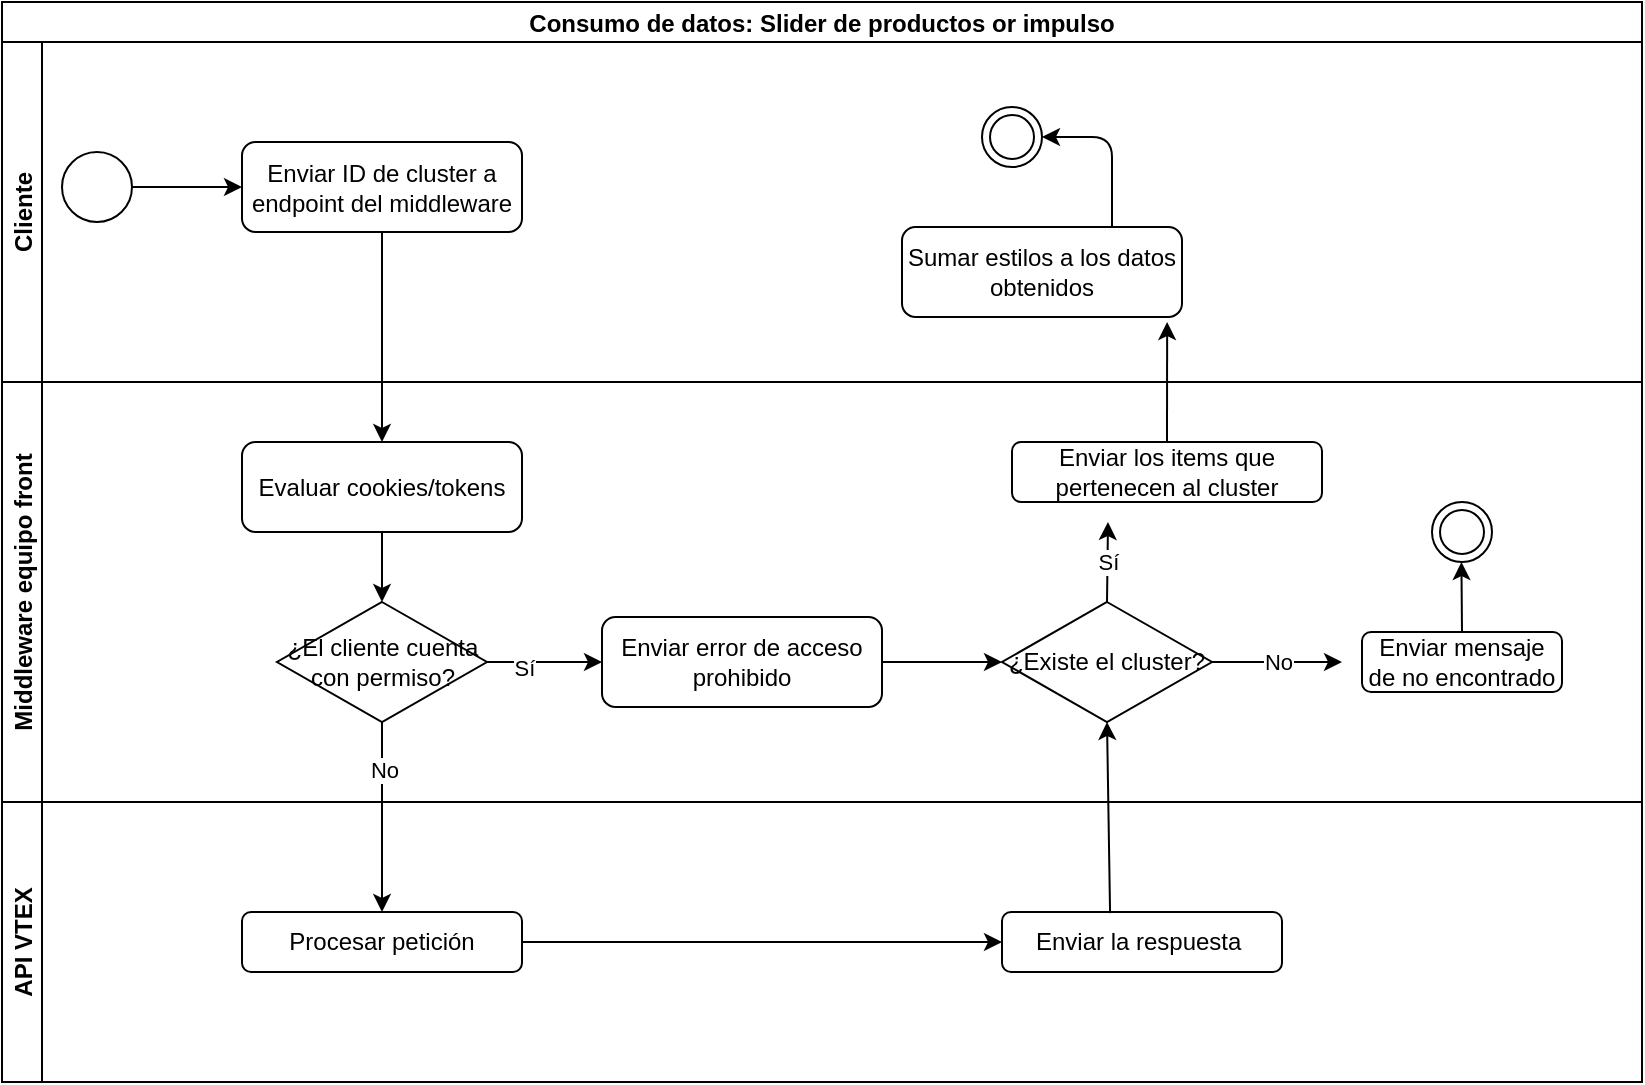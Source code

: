 <mxfile>
    <diagram id="sXNxEbq-t8nQGDKyHSqs" name="Página-1">
        <mxGraphModel dx="816" dy="683" grid="1" gridSize="10" guides="1" tooltips="1" connect="1" arrows="1" fold="1" page="1" pageScale="1" pageWidth="827" pageHeight="1169" math="0" shadow="0">
            <root>
                <mxCell id="0"/>
                <mxCell id="1" parent="0"/>
                <mxCell id="15" value="Consumo de datos: Slider de productos or impulso" style="swimlane;childLayout=stackLayout;resizeParent=1;resizeParentMax=0;horizontal=1;startSize=20;horizontalStack=0;" vertex="1" parent="1">
                    <mxGeometry x="20" y="60" width="820" height="540" as="geometry"/>
                </mxCell>
                <mxCell id="16" value="Cliente" style="swimlane;startSize=20;horizontal=0;" vertex="1" parent="15">
                    <mxGeometry y="20" width="820" height="170" as="geometry"/>
                </mxCell>
                <mxCell id="38" style="edgeStyle=none;html=1;exitX=0.5;exitY=0;exitDx=0;exitDy=0;entryX=0;entryY=0.5;entryDx=0;entryDy=0;" edge="1" parent="16" source="29" target="30">
                    <mxGeometry relative="1" as="geometry"/>
                </mxCell>
                <mxCell id="29" value="" style="ellipse;whiteSpace=wrap;html=1;aspect=fixed;direction=south;" vertex="1" parent="16">
                    <mxGeometry x="30" y="55" width="35" height="35" as="geometry"/>
                </mxCell>
                <mxCell id="30" value="Enviar ID de cluster a endpoint del middleware" style="rounded=1;whiteSpace=wrap;html=1;" vertex="1" parent="16">
                    <mxGeometry x="120" y="50" width="140" height="45" as="geometry"/>
                </mxCell>
                <mxCell id="64" value="Sumar estilos a los datos obtenidos" style="rounded=1;whiteSpace=wrap;html=1;" vertex="1" parent="16">
                    <mxGeometry x="450" y="92.5" width="140" height="45" as="geometry"/>
                </mxCell>
                <mxCell id="66" value="" style="ellipse;shape=doubleEllipse;whiteSpace=wrap;html=1;aspect=fixed;" vertex="1" parent="16">
                    <mxGeometry x="490" y="32.5" width="30" height="30" as="geometry"/>
                </mxCell>
                <mxCell id="67" style="edgeStyle=none;html=1;exitX=0.75;exitY=0;exitDx=0;exitDy=0;entryX=1;entryY=0.5;entryDx=0;entryDy=0;" edge="1" parent="16" source="64" target="66">
                    <mxGeometry relative="1" as="geometry">
                        <mxPoint x="554.471" y="42.5" as="targetPoint"/>
                        <Array as="points">
                            <mxPoint x="555" y="47.5"/>
                        </Array>
                    </mxGeometry>
                </mxCell>
                <mxCell id="17" value="Middleware equipo front" style="swimlane;startSize=20;horizontal=0;" vertex="1" parent="15">
                    <mxGeometry y="190" width="820" height="210" as="geometry"/>
                </mxCell>
                <mxCell id="42" style="edgeStyle=none;html=1;exitX=0.5;exitY=1;exitDx=0;exitDy=0;entryX=0.5;entryY=0;entryDx=0;entryDy=0;" edge="1" parent="17" source="39" target="41">
                    <mxGeometry relative="1" as="geometry"/>
                </mxCell>
                <mxCell id="39" value="Evaluar cookies/tokens" style="rounded=1;whiteSpace=wrap;html=1;" vertex="1" parent="17">
                    <mxGeometry x="120" y="30" width="140" height="45" as="geometry"/>
                </mxCell>
                <mxCell id="53" style="edgeStyle=none;html=1;exitX=1;exitY=0.5;exitDx=0;exitDy=0;entryX=0;entryY=0.5;entryDx=0;entryDy=0;" edge="1" parent="17" source="41" target="48">
                    <mxGeometry relative="1" as="geometry"/>
                </mxCell>
                <mxCell id="55" value="Sí" style="edgeLabel;html=1;align=center;verticalAlign=middle;resizable=0;points=[];" vertex="1" connectable="0" parent="53">
                    <mxGeometry x="-0.356" y="-3" relative="1" as="geometry">
                        <mxPoint as="offset"/>
                    </mxGeometry>
                </mxCell>
                <mxCell id="41" value="¿El cliente cuenta con permiso?" style="rhombus;whiteSpace=wrap;html=1;" vertex="1" parent="17">
                    <mxGeometry x="137.5" y="110" width="105" height="60" as="geometry"/>
                </mxCell>
                <mxCell id="84" style="edgeStyle=none;html=1;exitX=1;exitY=0.5;exitDx=0;exitDy=0;entryX=0;entryY=0.5;entryDx=0;entryDy=0;" edge="1" parent="17" source="48" target="72">
                    <mxGeometry relative="1" as="geometry"/>
                </mxCell>
                <mxCell id="48" value="Enviar error de acceso prohibido" style="rounded=1;whiteSpace=wrap;html=1;" vertex="1" parent="17">
                    <mxGeometry x="300" y="117.5" width="140" height="45" as="geometry"/>
                </mxCell>
                <mxCell id="72" value="¿Existe el cluster?" style="rhombus;whiteSpace=wrap;html=1;" vertex="1" parent="17">
                    <mxGeometry x="500" y="110" width="105" height="60" as="geometry"/>
                </mxCell>
                <mxCell id="85" value="Enviar mensaje de no encontrado" style="rounded=1;whiteSpace=wrap;html=1;" vertex="1" parent="17">
                    <mxGeometry x="680" y="125" width="100" height="30" as="geometry"/>
                </mxCell>
                <mxCell id="86" value="Enviar los items que pertenecen al cluster" style="rounded=1;whiteSpace=wrap;html=1;" vertex="1" parent="17">
                    <mxGeometry x="505" y="30" width="155" height="30" as="geometry"/>
                </mxCell>
                <mxCell id="88" value="" style="ellipse;shape=doubleEllipse;whiteSpace=wrap;html=1;aspect=fixed;" vertex="1" parent="17">
                    <mxGeometry x="715" y="60" width="30" height="30" as="geometry"/>
                </mxCell>
                <mxCell id="18" value="API VTEX" style="swimlane;startSize=20;horizontal=0;" vertex="1" parent="15">
                    <mxGeometry y="400" width="820" height="140" as="geometry"/>
                </mxCell>
                <mxCell id="69" style="edgeStyle=none;html=1;exitX=1;exitY=0.5;exitDx=0;exitDy=0;entryX=0;entryY=0.5;entryDx=0;entryDy=0;" edge="1" parent="18" source="49" target="68">
                    <mxGeometry relative="1" as="geometry"/>
                </mxCell>
                <mxCell id="49" value="Procesar petición" style="rounded=1;whiteSpace=wrap;html=1;" vertex="1" parent="18">
                    <mxGeometry x="120" y="55" width="140" height="30" as="geometry"/>
                </mxCell>
                <mxCell id="68" value="Enviar la respuesta&amp;nbsp;" style="rounded=1;whiteSpace=wrap;html=1;" vertex="1" parent="18">
                    <mxGeometry x="500" y="55" width="140" height="30" as="geometry"/>
                </mxCell>
                <mxCell id="40" style="edgeStyle=none;html=1;exitX=0.5;exitY=1;exitDx=0;exitDy=0;entryX=0.5;entryY=0;entryDx=0;entryDy=0;" edge="1" parent="15" source="30" target="39">
                    <mxGeometry relative="1" as="geometry"/>
                </mxCell>
                <mxCell id="50" style="edgeStyle=none;html=1;exitX=0.5;exitY=1;exitDx=0;exitDy=0;entryX=0.5;entryY=0;entryDx=0;entryDy=0;" edge="1" parent="15" source="41" target="49">
                    <mxGeometry relative="1" as="geometry"/>
                </mxCell>
                <mxCell id="51" value="No" style="edgeLabel;html=1;align=center;verticalAlign=middle;resizable=0;points=[];" vertex="1" connectable="0" parent="50">
                    <mxGeometry x="-0.5" y="1" relative="1" as="geometry">
                        <mxPoint as="offset"/>
                    </mxGeometry>
                </mxCell>
                <mxCell id="92" style="edgeStyle=none;html=1;exitX=0.386;exitY=0.019;exitDx=0;exitDy=0;entryX=0.5;entryY=1;entryDx=0;entryDy=0;exitPerimeter=0;" edge="1" parent="15" source="68" target="72">
                    <mxGeometry relative="1" as="geometry"/>
                </mxCell>
                <mxCell id="76" value="Sí" style="edgeStyle=none;html=1;exitX=0.5;exitY=0;exitDx=0;exitDy=0;" edge="1" parent="1" source="72">
                    <mxGeometry relative="1" as="geometry">
                        <mxPoint x="573" y="320" as="targetPoint"/>
                    </mxGeometry>
                </mxCell>
                <mxCell id="80" value="No" style="edgeStyle=none;html=1;exitX=1;exitY=0.5;exitDx=0;exitDy=0;" edge="1" parent="1" source="72">
                    <mxGeometry relative="1" as="geometry">
                        <mxPoint x="690" y="390" as="targetPoint"/>
                    </mxGeometry>
                </mxCell>
                <mxCell id="87" style="edgeStyle=none;html=1;exitX=0.5;exitY=0;exitDx=0;exitDy=0;" edge="1" parent="1" source="86">
                    <mxGeometry relative="1" as="geometry">
                        <mxPoint x="602.571" y="220.0" as="targetPoint"/>
                    </mxGeometry>
                </mxCell>
                <mxCell id="90" style="edgeStyle=none;html=1;exitX=0.5;exitY=0;exitDx=0;exitDy=0;" edge="1" parent="1" source="85">
                    <mxGeometry relative="1" as="geometry">
                        <mxPoint x="749.714" y="340.0" as="targetPoint"/>
                    </mxGeometry>
                </mxCell>
            </root>
        </mxGraphModel>
    </diagram>
</mxfile>